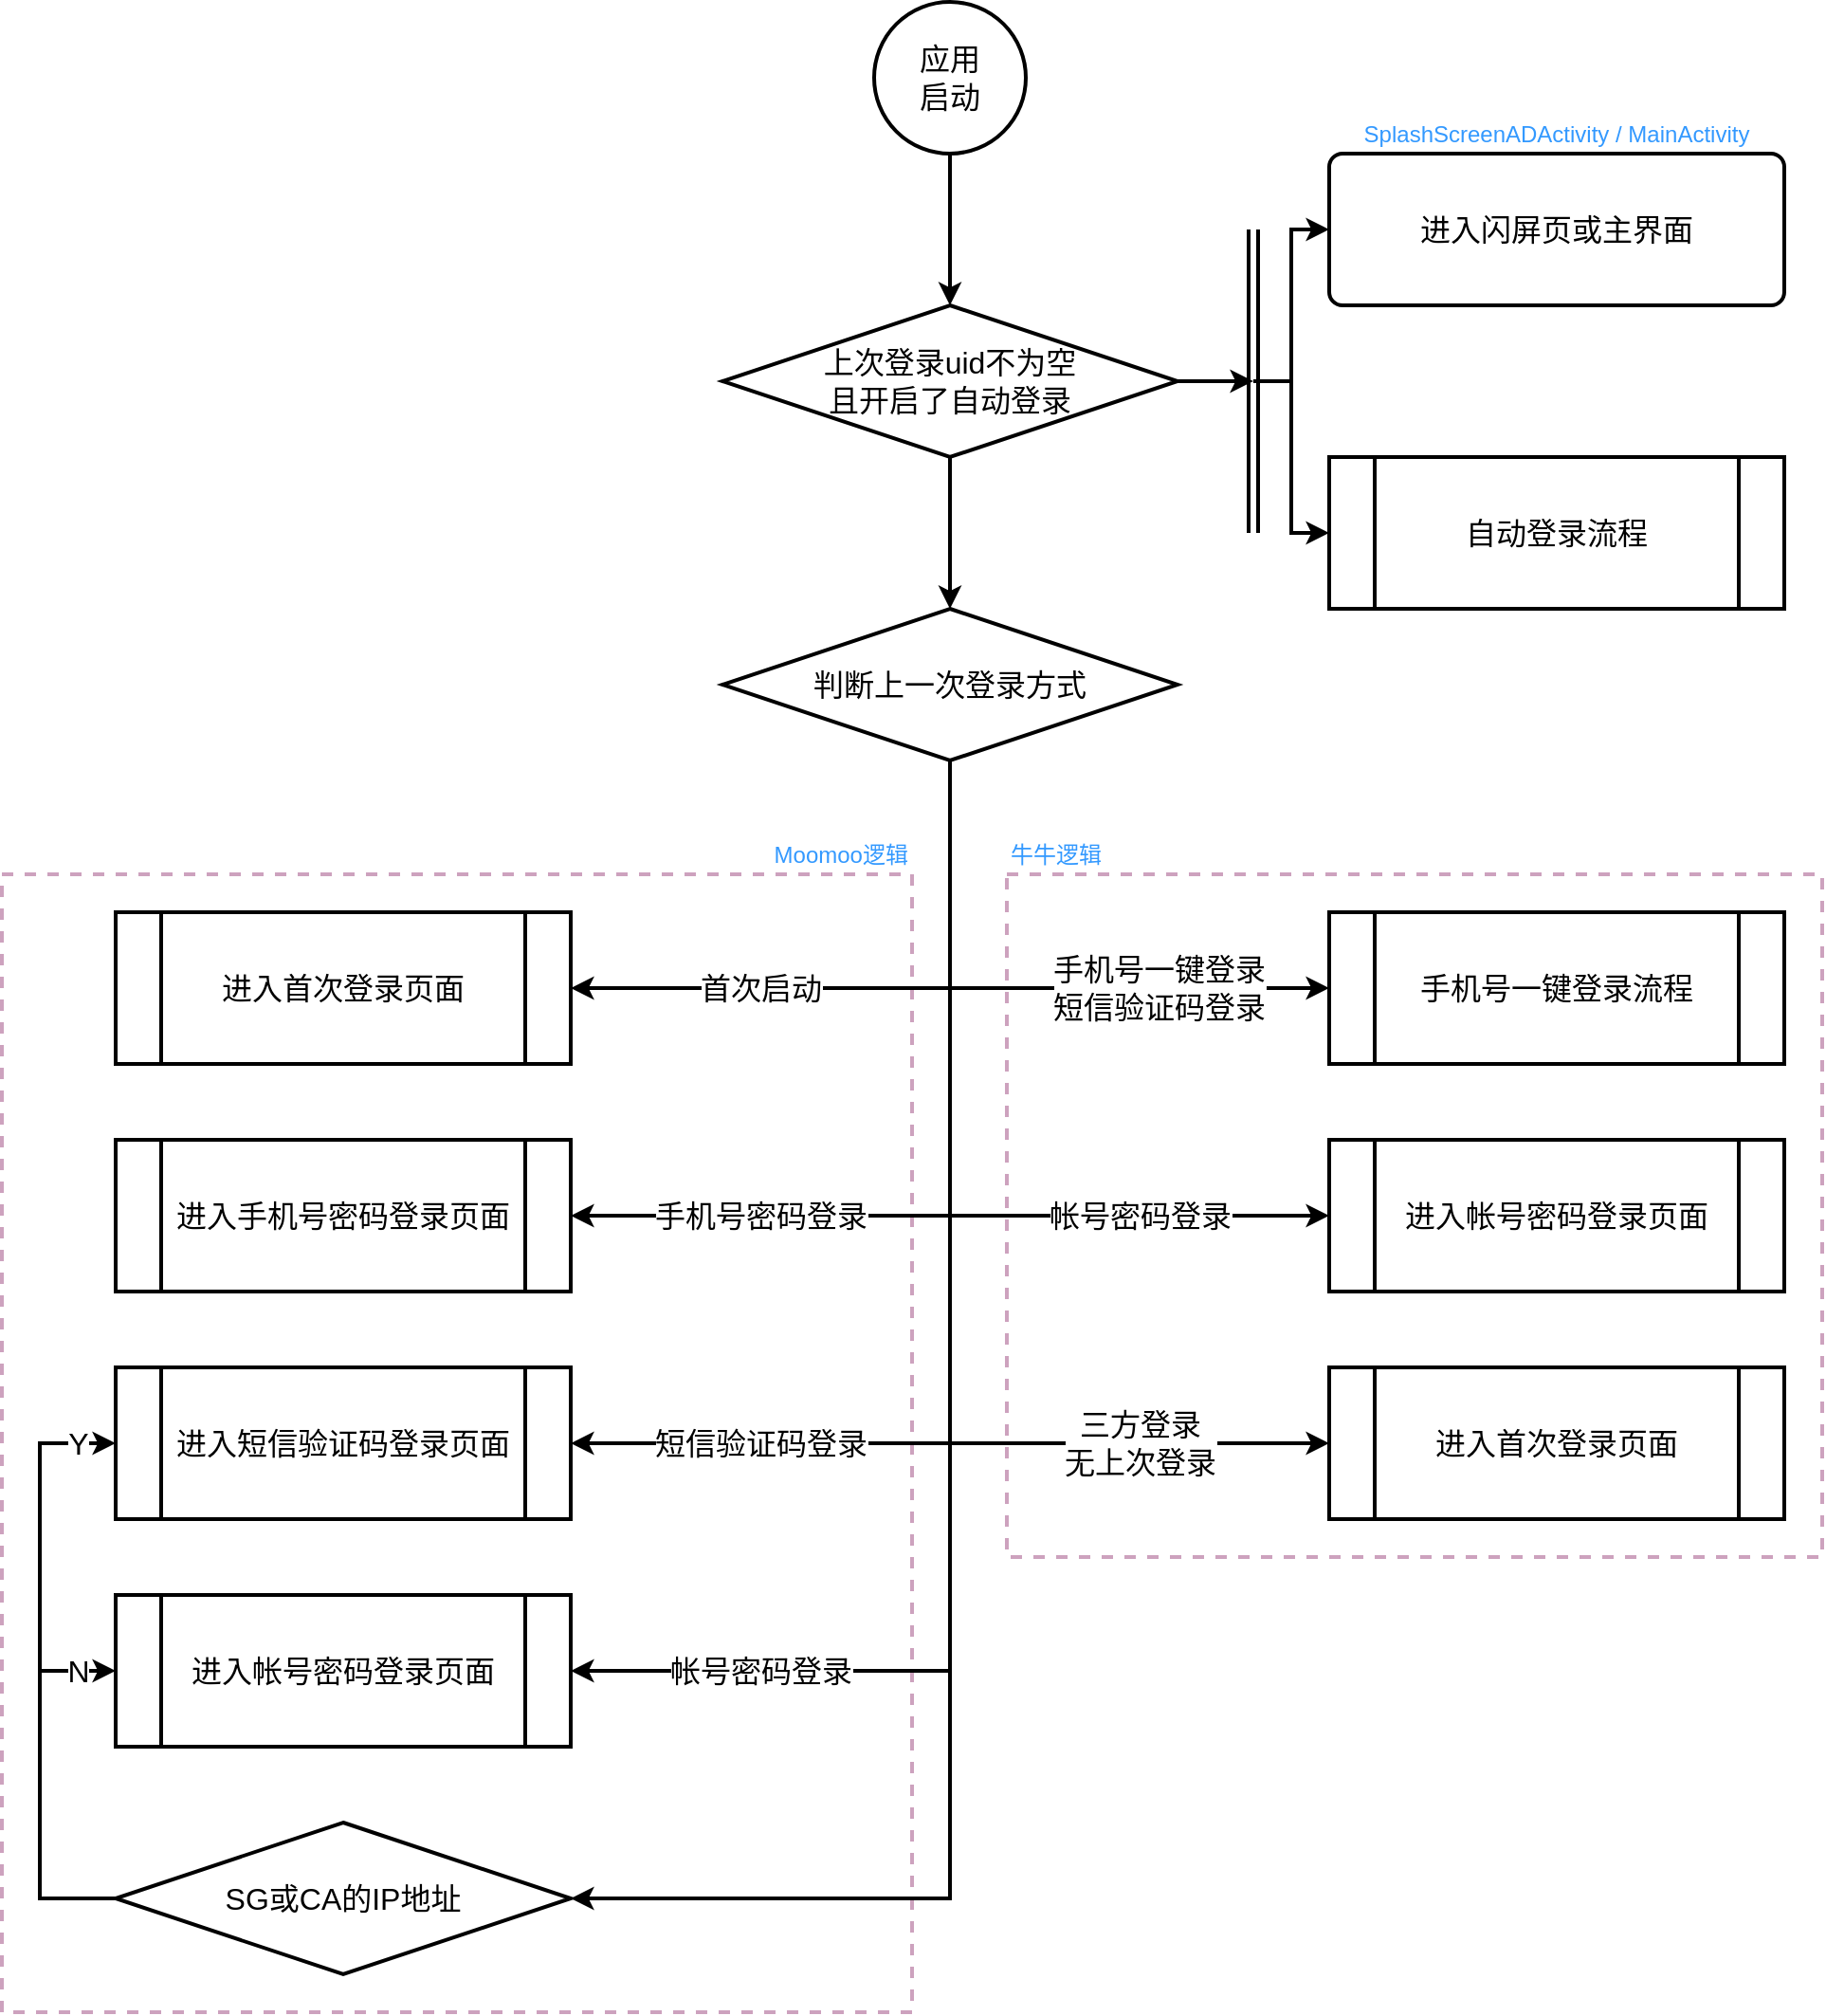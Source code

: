 <mxfile version="15.5.9" type="github">
  <diagram id="qoT9MYY9_t4PGDL6Biyj" name="Page-1">
    <mxGraphModel dx="4382" dy="1905" grid="1" gridSize="10" guides="1" tooltips="1" connect="1" arrows="1" fold="1" page="1" pageScale="1" pageWidth="827" pageHeight="1169" math="0" shadow="0">
      <root>
        <mxCell id="0" />
        <mxCell id="1" parent="0" />
        <mxCell id="MguBmSjYfqDdbDr2_ZBg-56" value="" style="rounded=0;whiteSpace=wrap;html=1;fontSize=16;fontColor=#000000;strokeWidth=2;fillColor=none;dashed=1;strokeColor=#CDA2BE;" vertex="1" parent="1">
          <mxGeometry x="-340" y="500" width="480" height="600" as="geometry" />
        </mxCell>
        <mxCell id="MguBmSjYfqDdbDr2_ZBg-3" style="edgeStyle=orthogonalEdgeStyle;rounded=0;orthogonalLoop=1;jettySize=auto;html=1;exitX=0.5;exitY=1;exitDx=0;exitDy=0;exitPerimeter=0;entryX=0.5;entryY=0;entryDx=0;entryDy=0;entryPerimeter=0;fontSize=16;strokeWidth=2;" edge="1" parent="1" source="MguBmSjYfqDdbDr2_ZBg-1" target="MguBmSjYfqDdbDr2_ZBg-2">
          <mxGeometry relative="1" as="geometry" />
        </mxCell>
        <mxCell id="MguBmSjYfqDdbDr2_ZBg-1" value="应用&lt;br style=&quot;font-size: 16px;&quot;&gt;启动" style="strokeWidth=2;html=1;shape=mxgraph.flowchart.start_2;whiteSpace=wrap;fillColor=none;fontSize=16;" vertex="1" parent="1">
          <mxGeometry x="120" y="40" width="80" height="80" as="geometry" />
        </mxCell>
        <mxCell id="MguBmSjYfqDdbDr2_ZBg-15" style="edgeStyle=orthogonalEdgeStyle;rounded=0;orthogonalLoop=1;jettySize=auto;html=1;exitX=1;exitY=0.5;exitDx=0;exitDy=0;exitPerimeter=0;shadow=0;labelBorderColor=none;fontSize=16;endArrow=classic;endFill=1;strokeWidth=2;" edge="1" parent="1" source="MguBmSjYfqDdbDr2_ZBg-2">
          <mxGeometry relative="1" as="geometry">
            <mxPoint x="320" y="240" as="targetPoint" />
          </mxGeometry>
        </mxCell>
        <mxCell id="MguBmSjYfqDdbDr2_ZBg-21" style="edgeStyle=orthogonalEdgeStyle;rounded=0;orthogonalLoop=1;jettySize=auto;html=1;exitX=0.5;exitY=1;exitDx=0;exitDy=0;exitPerimeter=0;entryX=0.5;entryY=0;entryDx=0;entryDy=0;entryPerimeter=0;shadow=0;labelBorderColor=none;fontSize=16;endArrow=classic;endFill=1;strokeWidth=2;" edge="1" parent="1" source="MguBmSjYfqDdbDr2_ZBg-2" target="MguBmSjYfqDdbDr2_ZBg-20">
          <mxGeometry relative="1" as="geometry" />
        </mxCell>
        <mxCell id="MguBmSjYfqDdbDr2_ZBg-2" value="上次登录uid不为空&lt;br&gt;且开启了自动登录" style="strokeWidth=2;html=1;shape=mxgraph.flowchart.decision;whiteSpace=wrap;fillColor=none;fontSize=16;" vertex="1" parent="1">
          <mxGeometry x="40" y="200" width="240" height="80" as="geometry" />
        </mxCell>
        <mxCell id="MguBmSjYfqDdbDr2_ZBg-7" value="自动登录流程" style="shape=process;whiteSpace=wrap;html=1;backgroundOutline=1;fontSize=16;fillColor=none;strokeWidth=2;" vertex="1" parent="1">
          <mxGeometry x="360" y="280" width="240" height="80" as="geometry" />
        </mxCell>
        <mxCell id="MguBmSjYfqDdbDr2_ZBg-9" value="进入闪屏页或主界面" style="rounded=1;whiteSpace=wrap;html=1;absoluteArcSize=1;arcSize=14;strokeWidth=2;fontSize=16;fillColor=none;" vertex="1" parent="1">
          <mxGeometry x="360" y="120" width="240" height="80" as="geometry" />
        </mxCell>
        <mxCell id="MguBmSjYfqDdbDr2_ZBg-13" style="edgeStyle=orthogonalEdgeStyle;rounded=0;orthogonalLoop=1;jettySize=auto;html=1;fontSize=16;entryX=0;entryY=0.5;entryDx=0;entryDy=0;strokeWidth=2;" edge="1" parent="1" target="MguBmSjYfqDdbDr2_ZBg-9">
          <mxGeometry relative="1" as="geometry">
            <mxPoint x="320" y="240" as="targetPoint" />
            <mxPoint x="320" y="240" as="sourcePoint" />
            <Array as="points">
              <mxPoint x="340" y="240" />
              <mxPoint x="340" y="160" />
            </Array>
          </mxGeometry>
        </mxCell>
        <mxCell id="MguBmSjYfqDdbDr2_ZBg-11" value="" style="endArrow=none;html=1;rounded=0;fontSize=16;shape=link;labelBorderColor=none;shadow=0;strokeWidth=2;" edge="1" parent="1">
          <mxGeometry width="50" height="50" relative="1" as="geometry">
            <mxPoint x="320" y="320" as="sourcePoint" />
            <mxPoint x="320" y="160" as="targetPoint" />
          </mxGeometry>
        </mxCell>
        <mxCell id="MguBmSjYfqDdbDr2_ZBg-14" style="edgeStyle=orthogonalEdgeStyle;rounded=0;orthogonalLoop=1;jettySize=auto;html=1;fontSize=16;entryX=0;entryY=0.5;entryDx=0;entryDy=0;strokeWidth=2;" edge="1" parent="1" target="MguBmSjYfqDdbDr2_ZBg-7">
          <mxGeometry relative="1" as="geometry">
            <mxPoint x="320" y="240" as="targetPoint" />
            <mxPoint x="320" y="240" as="sourcePoint" />
            <Array as="points">
              <mxPoint x="340" y="240" />
              <mxPoint x="340" y="320" />
            </Array>
          </mxGeometry>
        </mxCell>
        <mxCell id="MguBmSjYfqDdbDr2_ZBg-29" value="手机号一键登录&lt;br style=&quot;font-size: 16px;&quot;&gt;短信验证码登录" style="edgeStyle=orthogonalEdgeStyle;rounded=0;orthogonalLoop=1;jettySize=auto;html=1;exitX=0.5;exitY=1;exitDx=0;exitDy=0;exitPerimeter=0;shadow=0;labelBorderColor=none;fontSize=16;fontColor=#000000;endArrow=classic;endFill=1;strokeWidth=2;entryX=0;entryY=0.5;entryDx=0;entryDy=0;" edge="1" parent="1" source="MguBmSjYfqDdbDr2_ZBg-20" target="MguBmSjYfqDdbDr2_ZBg-28">
          <mxGeometry x="0.438" relative="1" as="geometry">
            <Array as="points">
              <mxPoint x="160" y="560" />
            </Array>
            <mxPoint as="offset" />
          </mxGeometry>
        </mxCell>
        <mxCell id="MguBmSjYfqDdbDr2_ZBg-32" value="&lt;font color=&quot;#000000&quot; style=&quot;font-size: 16px&quot;&gt;帐号密码登录&lt;/font&gt;" style="edgeStyle=orthogonalEdgeStyle;rounded=0;orthogonalLoop=1;jettySize=auto;html=1;exitX=0.5;exitY=1;exitDx=0;exitDy=0;exitPerimeter=0;entryX=0;entryY=0.5;entryDx=0;entryDy=0;shadow=0;labelBorderColor=none;fontSize=12;fontColor=#3399FF;endArrow=classic;endFill=1;strokeWidth=2;" edge="1" parent="1" source="MguBmSjYfqDdbDr2_ZBg-20" target="MguBmSjYfqDdbDr2_ZBg-30">
          <mxGeometry x="0.545" relative="1" as="geometry">
            <mxPoint as="offset" />
          </mxGeometry>
        </mxCell>
        <mxCell id="MguBmSjYfqDdbDr2_ZBg-33" value="&lt;font color=&quot;#000000&quot; style=&quot;font-size: 16px&quot;&gt;三方登录&lt;br&gt;无上次登录&lt;/font&gt;" style="edgeStyle=orthogonalEdgeStyle;rounded=0;orthogonalLoop=1;jettySize=auto;html=1;exitX=0.5;exitY=1;exitDx=0;exitDy=0;exitPerimeter=0;entryX=0;entryY=0.5;entryDx=0;entryDy=0;shadow=0;labelBorderColor=none;fontSize=12;fontColor=#3399FF;endArrow=classic;endFill=1;strokeWidth=2;" edge="1" parent="1" source="MguBmSjYfqDdbDr2_ZBg-20" target="MguBmSjYfqDdbDr2_ZBg-31">
          <mxGeometry x="0.643" relative="1" as="geometry">
            <Array as="points">
              <mxPoint x="160" y="800" />
            </Array>
            <mxPoint as="offset" />
          </mxGeometry>
        </mxCell>
        <mxCell id="MguBmSjYfqDdbDr2_ZBg-37" value="首次启动" style="edgeStyle=orthogonalEdgeStyle;rounded=0;orthogonalLoop=1;jettySize=auto;html=1;exitX=0.5;exitY=1;exitDx=0;exitDy=0;exitPerimeter=0;shadow=0;labelBackgroundColor=default;labelBorderColor=none;fontSize=16;fontColor=#000000;endArrow=classic;endFill=1;strokeWidth=2;entryX=1;entryY=0.5;entryDx=0;entryDy=0;" edge="1" parent="1" source="MguBmSjYfqDdbDr2_ZBg-20" target="MguBmSjYfqDdbDr2_ZBg-36">
          <mxGeometry x="0.375" relative="1" as="geometry">
            <mxPoint as="offset" />
          </mxGeometry>
        </mxCell>
        <mxCell id="MguBmSjYfqDdbDr2_ZBg-39" value="手机号密码登录" style="edgeStyle=orthogonalEdgeStyle;rounded=0;orthogonalLoop=1;jettySize=auto;html=1;exitX=0.5;exitY=1;exitDx=0;exitDy=0;exitPerimeter=0;entryX=1;entryY=0.5;entryDx=0;entryDy=0;shadow=0;labelBackgroundColor=default;labelBorderColor=none;fontSize=16;fontColor=#000000;endArrow=classic;endFill=1;strokeWidth=2;" edge="1" parent="1" source="MguBmSjYfqDdbDr2_ZBg-20" target="MguBmSjYfqDdbDr2_ZBg-38">
          <mxGeometry x="0.545" relative="1" as="geometry">
            <mxPoint as="offset" />
          </mxGeometry>
        </mxCell>
        <mxCell id="MguBmSjYfqDdbDr2_ZBg-41" value="短信验证码登录" style="edgeStyle=orthogonalEdgeStyle;rounded=0;orthogonalLoop=1;jettySize=auto;html=1;exitX=0.5;exitY=1;exitDx=0;exitDy=0;exitPerimeter=0;entryX=1;entryY=0.5;entryDx=0;entryDy=0;shadow=0;labelBackgroundColor=default;labelBorderColor=none;fontSize=16;fontColor=#000000;endArrow=classic;endFill=1;strokeWidth=2;" edge="1" parent="1" source="MguBmSjYfqDdbDr2_ZBg-20" target="MguBmSjYfqDdbDr2_ZBg-40">
          <mxGeometry x="0.643" relative="1" as="geometry">
            <mxPoint as="offset" />
          </mxGeometry>
        </mxCell>
        <mxCell id="MguBmSjYfqDdbDr2_ZBg-43" value="帐号密码登录" style="edgeStyle=orthogonalEdgeStyle;rounded=0;orthogonalLoop=1;jettySize=auto;html=1;exitX=0.5;exitY=1;exitDx=0;exitDy=0;exitPerimeter=0;entryX=1;entryY=0.5;entryDx=0;entryDy=0;shadow=0;labelBackgroundColor=default;labelBorderColor=none;fontSize=16;fontColor=#000000;endArrow=classic;endFill=1;strokeWidth=2;" edge="1" parent="1" source="MguBmSjYfqDdbDr2_ZBg-20" target="MguBmSjYfqDdbDr2_ZBg-42">
          <mxGeometry x="0.706" relative="1" as="geometry">
            <mxPoint as="offset" />
          </mxGeometry>
        </mxCell>
        <mxCell id="MguBmSjYfqDdbDr2_ZBg-46" style="edgeStyle=orthogonalEdgeStyle;rounded=0;orthogonalLoop=1;jettySize=auto;html=1;exitX=0.5;exitY=1;exitDx=0;exitDy=0;exitPerimeter=0;entryX=1;entryY=0.5;entryDx=0;entryDy=0;entryPerimeter=0;shadow=0;labelBackgroundColor=default;labelBorderColor=none;fontSize=16;fontColor=#000000;endArrow=classic;endFill=1;strokeWidth=2;" edge="1" parent="1" source="MguBmSjYfqDdbDr2_ZBg-20" target="MguBmSjYfqDdbDr2_ZBg-45">
          <mxGeometry relative="1" as="geometry">
            <Array as="points">
              <mxPoint x="160" y="1040" />
            </Array>
          </mxGeometry>
        </mxCell>
        <mxCell id="MguBmSjYfqDdbDr2_ZBg-20" value="判断上一次登录方式" style="strokeWidth=2;html=1;shape=mxgraph.flowchart.decision;whiteSpace=wrap;fillColor=none;fontSize=16;" vertex="1" parent="1">
          <mxGeometry x="40" y="360" width="240" height="80" as="geometry" />
        </mxCell>
        <mxCell id="MguBmSjYfqDdbDr2_ZBg-26" value="SplashScreenADActivity / MainActivity" style="text;html=1;strokeColor=none;fillColor=none;align=center;verticalAlign=middle;whiteSpace=wrap;rounded=0;fontSize=12;fontColor=#3399FF;" vertex="1" parent="1">
          <mxGeometry x="360" y="100" width="240" height="20" as="geometry" />
        </mxCell>
        <mxCell id="MguBmSjYfqDdbDr2_ZBg-28" value="手机号一键登录流程" style="shape=process;whiteSpace=wrap;html=1;backgroundOutline=1;fontSize=16;fillColor=none;strokeWidth=2;" vertex="1" parent="1">
          <mxGeometry x="360" y="520" width="240" height="80" as="geometry" />
        </mxCell>
        <mxCell id="MguBmSjYfqDdbDr2_ZBg-30" value="进入帐号密码登录页面" style="shape=process;whiteSpace=wrap;html=1;backgroundOutline=1;fontSize=16;fillColor=none;strokeWidth=2;" vertex="1" parent="1">
          <mxGeometry x="360" y="640" width="240" height="80" as="geometry" />
        </mxCell>
        <mxCell id="MguBmSjYfqDdbDr2_ZBg-31" value="进入首次登录页面" style="shape=process;whiteSpace=wrap;html=1;backgroundOutline=1;fontSize=16;fillColor=none;strokeWidth=2;" vertex="1" parent="1">
          <mxGeometry x="360" y="760" width="240" height="80" as="geometry" />
        </mxCell>
        <mxCell id="MguBmSjYfqDdbDr2_ZBg-36" value="进入首次登录页面" style="shape=process;whiteSpace=wrap;html=1;backgroundOutline=1;fontSize=16;fillColor=none;strokeWidth=2;" vertex="1" parent="1">
          <mxGeometry x="-280" y="520" width="240" height="80" as="geometry" />
        </mxCell>
        <mxCell id="MguBmSjYfqDdbDr2_ZBg-38" value="进入手机号密码登录页面" style="shape=process;whiteSpace=wrap;html=1;backgroundOutline=1;fontSize=16;fillColor=none;strokeWidth=2;" vertex="1" parent="1">
          <mxGeometry x="-280" y="640" width="240" height="80" as="geometry" />
        </mxCell>
        <mxCell id="MguBmSjYfqDdbDr2_ZBg-40" value="进入短信验证码登录页面" style="shape=process;whiteSpace=wrap;html=1;backgroundOutline=1;fontSize=16;fillColor=none;strokeWidth=2;" vertex="1" parent="1">
          <mxGeometry x="-280" y="760" width="240" height="80" as="geometry" />
        </mxCell>
        <mxCell id="MguBmSjYfqDdbDr2_ZBg-42" value="进入帐号密码登录页面" style="shape=process;whiteSpace=wrap;html=1;backgroundOutline=1;fontSize=16;fillColor=none;strokeWidth=2;" vertex="1" parent="1">
          <mxGeometry x="-280" y="880" width="240" height="80" as="geometry" />
        </mxCell>
        <mxCell id="MguBmSjYfqDdbDr2_ZBg-54" value="N" style="edgeStyle=orthogonalEdgeStyle;rounded=0;orthogonalLoop=1;jettySize=auto;html=1;exitX=0;exitY=0.5;exitDx=0;exitDy=0;exitPerimeter=0;entryX=0;entryY=0.5;entryDx=0;entryDy=0;shadow=0;labelBackgroundColor=default;labelBorderColor=none;fontSize=16;fontColor=#000000;endArrow=classic;endFill=1;strokeWidth=2;" edge="1" parent="1" source="MguBmSjYfqDdbDr2_ZBg-45" target="MguBmSjYfqDdbDr2_ZBg-42">
          <mxGeometry x="0.8" relative="1" as="geometry">
            <Array as="points">
              <mxPoint x="-320" y="1040" />
              <mxPoint x="-320" y="920" />
            </Array>
            <mxPoint as="offset" />
          </mxGeometry>
        </mxCell>
        <mxCell id="MguBmSjYfqDdbDr2_ZBg-55" value="Y" style="edgeStyle=orthogonalEdgeStyle;rounded=0;orthogonalLoop=1;jettySize=auto;html=1;exitX=0;exitY=0.5;exitDx=0;exitDy=0;exitPerimeter=0;entryX=0;entryY=0.5;entryDx=0;entryDy=0;shadow=0;labelBackgroundColor=default;labelBorderColor=none;fontSize=16;fontColor=#000000;endArrow=classic;endFill=1;strokeWidth=2;" edge="1" parent="1" source="MguBmSjYfqDdbDr2_ZBg-45" target="MguBmSjYfqDdbDr2_ZBg-40">
          <mxGeometry x="0.875" relative="1" as="geometry">
            <Array as="points">
              <mxPoint x="-320" y="1040" />
              <mxPoint x="-320" y="800" />
            </Array>
            <mxPoint as="offset" />
          </mxGeometry>
        </mxCell>
        <mxCell id="MguBmSjYfqDdbDr2_ZBg-45" value="SG或CA的IP地址" style="strokeWidth=2;html=1;shape=mxgraph.flowchart.decision;whiteSpace=wrap;fillColor=none;fontSize=16;" vertex="1" parent="1">
          <mxGeometry x="-280" y="1000" width="240" height="80" as="geometry" />
        </mxCell>
        <mxCell id="MguBmSjYfqDdbDr2_ZBg-57" value="Moomoo逻辑" style="text;html=1;strokeColor=none;fillColor=none;align=right;verticalAlign=middle;whiteSpace=wrap;rounded=0;fontSize=12;fontColor=#3399FF;" vertex="1" parent="1">
          <mxGeometry x="-100" y="480" width="240" height="20" as="geometry" />
        </mxCell>
        <mxCell id="MguBmSjYfqDdbDr2_ZBg-58" value="牛牛逻辑" style="text;html=1;strokeColor=none;fillColor=none;align=left;verticalAlign=middle;whiteSpace=wrap;rounded=0;fontSize=12;fontColor=#3399FF;" vertex="1" parent="1">
          <mxGeometry x="190" y="480" width="240" height="20" as="geometry" />
        </mxCell>
        <mxCell id="MguBmSjYfqDdbDr2_ZBg-59" value="" style="rounded=0;whiteSpace=wrap;html=1;fontSize=16;fontColor=#000000;strokeWidth=2;fillColor=none;dashed=1;strokeColor=#CDA2BE;" vertex="1" parent="1">
          <mxGeometry x="190" y="500" width="430" height="360" as="geometry" />
        </mxCell>
      </root>
    </mxGraphModel>
  </diagram>
</mxfile>
